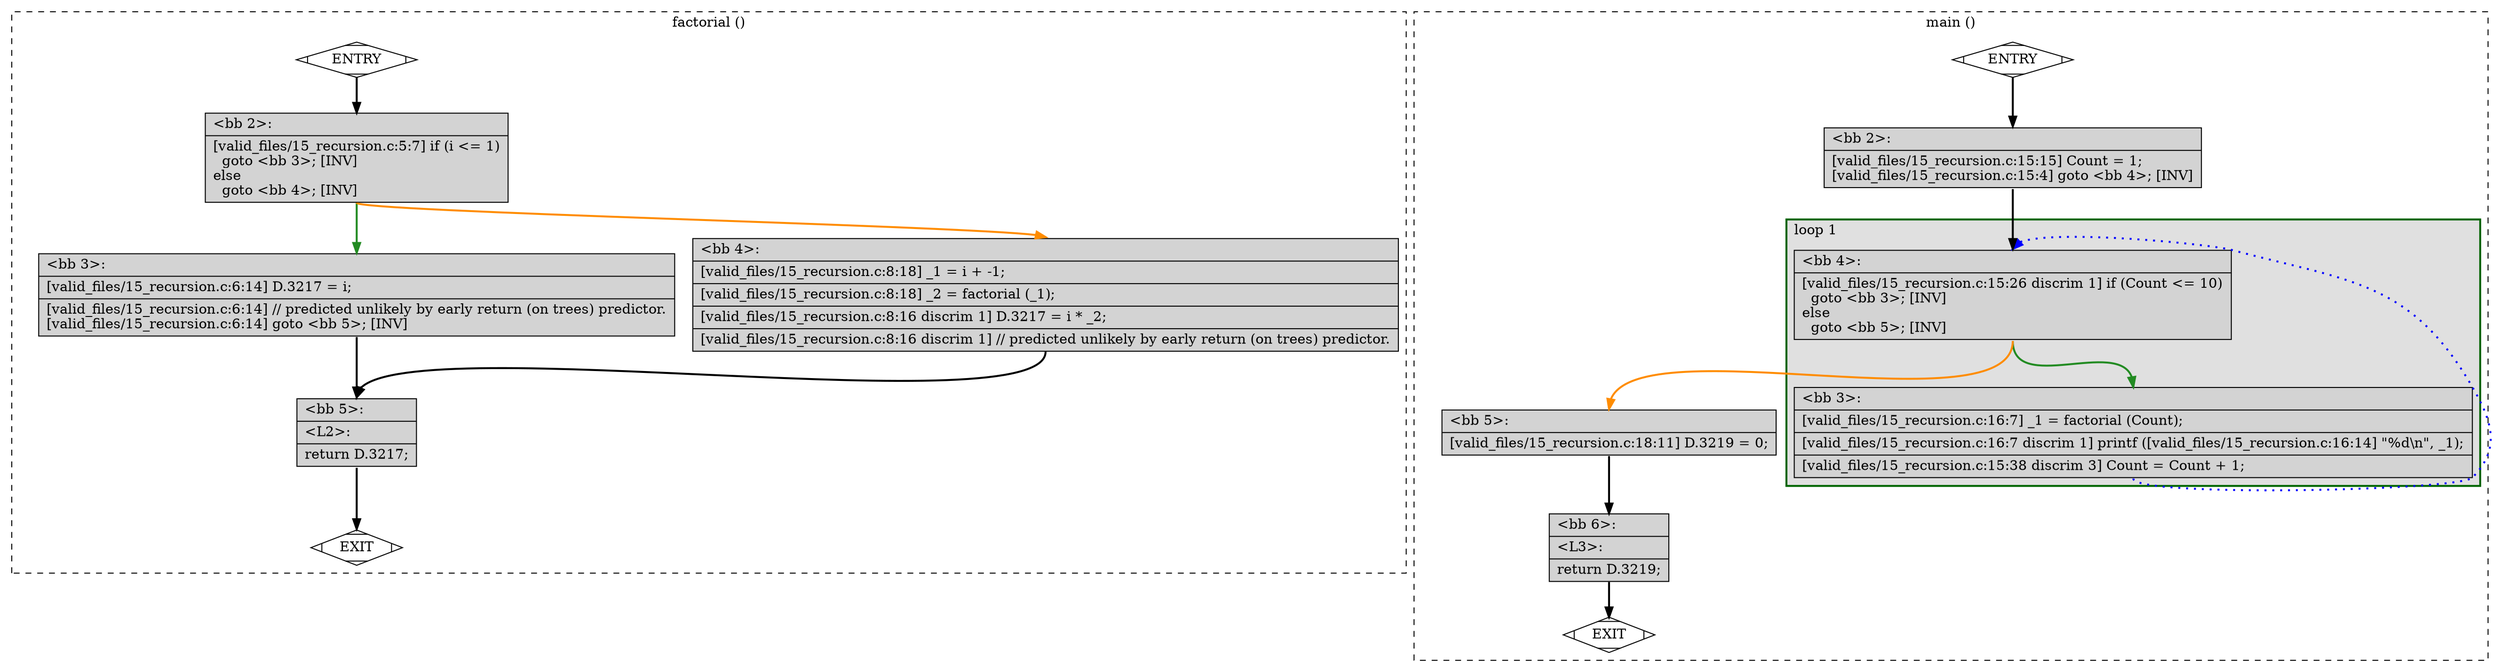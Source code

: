 digraph "a-15_recursion.c.015t.cfg" {
overlap=false;
subgraph "cluster_factorial" {
	style="dashed";
	color="black";
	label="factorial ()";
	fn_0_basic_block_0 [shape=Mdiamond,style=filled,fillcolor=white,label="ENTRY"];

	fn_0_basic_block_1 [shape=Mdiamond,style=filled,fillcolor=white,label="EXIT"];

	fn_0_basic_block_2 [shape=record,style=filled,fillcolor=lightgrey,label="{\<bb\ 2\>:\l\
|[valid_files/15_recursion.c:5:7]\ if\ (i\ \<=\ 1)\l\
\ \ goto\ \<bb\ 3\>;\ [INV]\l\
else\l\
\ \ goto\ \<bb\ 4\>;\ [INV]\l\
}"];

	fn_0_basic_block_3 [shape=record,style=filled,fillcolor=lightgrey,label="{\<bb\ 3\>:\l\
|[valid_files/15_recursion.c:6:14]\ D.3217\ =\ i;\l\
|[valid_files/15_recursion.c:6:14]\ //\ predicted\ unlikely\ by\ early\ return\ (on\ trees)\ predictor.\l\
[valid_files/15_recursion.c:6:14]\ goto\ \<bb\ 5\>;\ [INV]\l\
}"];

	fn_0_basic_block_4 [shape=record,style=filled,fillcolor=lightgrey,label="{\<bb\ 4\>:\l\
|[valid_files/15_recursion.c:8:18]\ _1\ =\ i\ +\ -1;\l\
|[valid_files/15_recursion.c:8:18]\ _2\ =\ factorial\ (_1);\l\
|[valid_files/15_recursion.c:8:16\ discrim\ 1]\ D.3217\ =\ i\ *\ _2;\l\
|[valid_files/15_recursion.c:8:16\ discrim\ 1]\ //\ predicted\ unlikely\ by\ early\ return\ (on\ trees)\ predictor.\l\
}"];

	fn_0_basic_block_5 [shape=record,style=filled,fillcolor=lightgrey,label="{\<bb\ 5\>:\l\
|\<L2\>:\l\
|return\ D.3217;\l\
}"];

	fn_0_basic_block_0:s -> fn_0_basic_block_2:n [style="solid,bold",color=black,weight=100,constraint=true];
	fn_0_basic_block_2:s -> fn_0_basic_block_3:n [style="solid,bold",color=forestgreen,weight=10,constraint=true];
	fn_0_basic_block_2:s -> fn_0_basic_block_4:n [style="solid,bold",color=darkorange,weight=10,constraint=true];
	fn_0_basic_block_3:s -> fn_0_basic_block_5:n [style="solid,bold",color=black,weight=100,constraint=true];
	fn_0_basic_block_4:s -> fn_0_basic_block_5:n [style="solid,bold",color=black,weight=100,constraint=true];
	fn_0_basic_block_5:s -> fn_0_basic_block_1:n [style="solid,bold",color=black,weight=10,constraint=true];
	fn_0_basic_block_0:s -> fn_0_basic_block_1:n [style="invis",constraint=true];
}
subgraph "cluster_main" {
	style="dashed";
	color="black";
	label="main ()";
	subgraph cluster_1_1 {
	style="filled";
	color="darkgreen";
	fillcolor="grey88";
	label="loop 1";
	labeljust=l;
	penwidth=2;
	fn_1_basic_block_4 [shape=record,style=filled,fillcolor=lightgrey,label="{\<bb\ 4\>:\l\
|[valid_files/15_recursion.c:15:26\ discrim\ 1]\ if\ (Count\ \<=\ 10)\l\
\ \ goto\ \<bb\ 3\>;\ [INV]\l\
else\l\
\ \ goto\ \<bb\ 5\>;\ [INV]\l\
}"];

	fn_1_basic_block_3 [shape=record,style=filled,fillcolor=lightgrey,label="{\<bb\ 3\>:\l\
|[valid_files/15_recursion.c:16:7]\ _1\ =\ factorial\ (Count);\l\
|[valid_files/15_recursion.c:16:7\ discrim\ 1]\ printf\ ([valid_files/15_recursion.c:16:14]\ \"%d\\n\",\ _1);\l\
|[valid_files/15_recursion.c:15:38\ discrim\ 3]\ Count\ =\ Count\ +\ 1;\l\
}"];

	}
	fn_1_basic_block_0 [shape=Mdiamond,style=filled,fillcolor=white,label="ENTRY"];

	fn_1_basic_block_1 [shape=Mdiamond,style=filled,fillcolor=white,label="EXIT"];

	fn_1_basic_block_2 [shape=record,style=filled,fillcolor=lightgrey,label="{\<bb\ 2\>:\l\
|[valid_files/15_recursion.c:15:15]\ Count\ =\ 1;\l\
[valid_files/15_recursion.c:15:4]\ goto\ \<bb\ 4\>;\ [INV]\l\
}"];

	fn_1_basic_block_5 [shape=record,style=filled,fillcolor=lightgrey,label="{\<bb\ 5\>:\l\
|[valid_files/15_recursion.c:18:11]\ D.3219\ =\ 0;\l\
}"];

	fn_1_basic_block_6 [shape=record,style=filled,fillcolor=lightgrey,label="{\<bb\ 6\>:\l\
|\<L3\>:\l\
|return\ D.3219;\l\
}"];

	fn_1_basic_block_0:s -> fn_1_basic_block_2:n [style="solid,bold",color=black,weight=100,constraint=true];
	fn_1_basic_block_2:s -> fn_1_basic_block_4:n [style="solid,bold",color=black,weight=100,constraint=true];
	fn_1_basic_block_3:s -> fn_1_basic_block_4:n [style="dotted,bold",color=blue,weight=10,constraint=false];
	fn_1_basic_block_4:s -> fn_1_basic_block_3:n [style="solid,bold",color=forestgreen,weight=10,constraint=true];
	fn_1_basic_block_4:s -> fn_1_basic_block_5:n [style="solid,bold",color=darkorange,weight=10,constraint=true];
	fn_1_basic_block_5:s -> fn_1_basic_block_6:n [style="solid,bold",color=black,weight=100,constraint=true];
	fn_1_basic_block_6:s -> fn_1_basic_block_1:n [style="solid,bold",color=black,weight=10,constraint=true];
	fn_1_basic_block_0:s -> fn_1_basic_block_1:n [style="invis",constraint=true];
}
}
